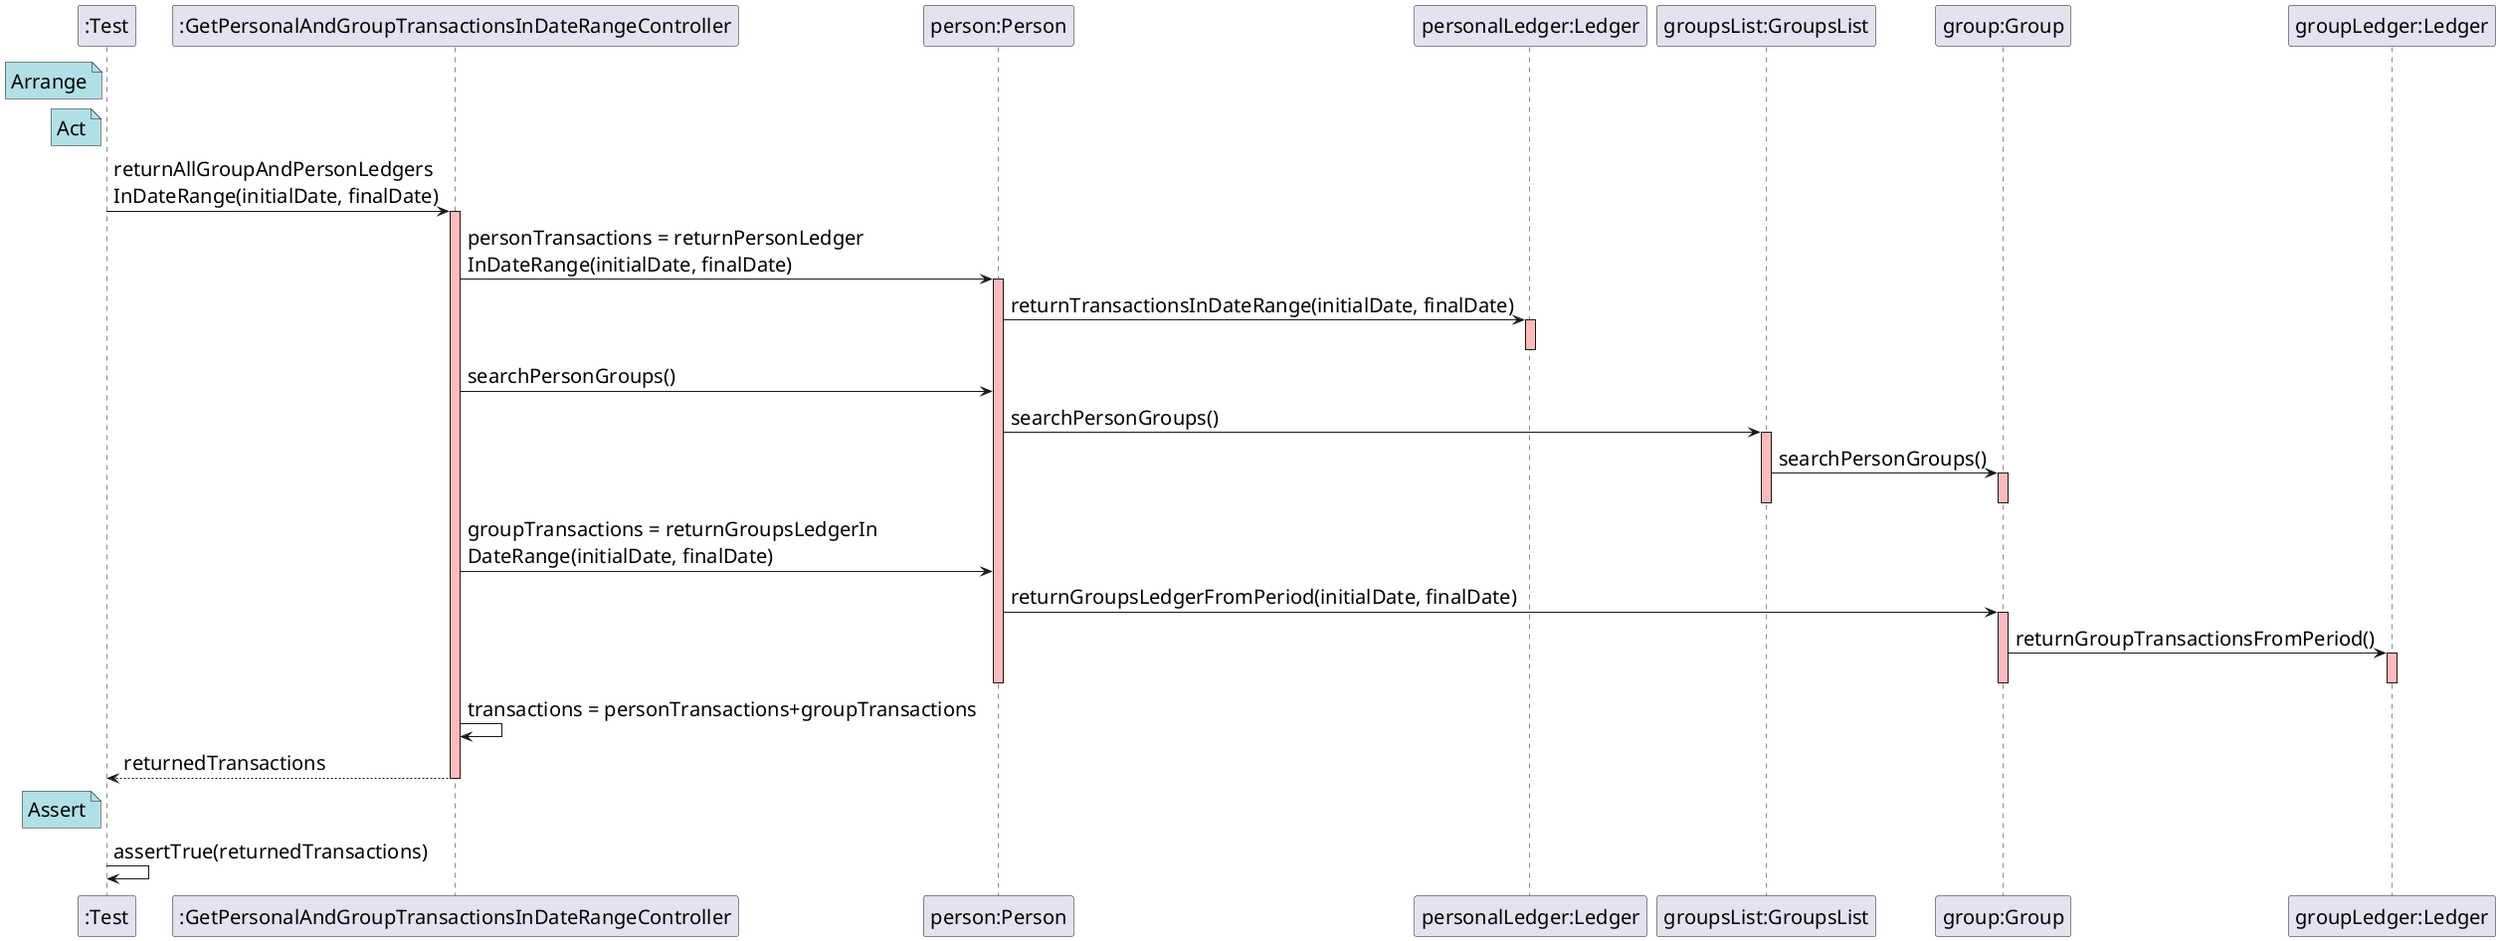@startuml
skinparam DefaultFontSize 20
participant ":Test"
note left of ":Test" #powderblue
	Arrange
end note
participant ":GetPersonalAndGroupTransactionsInDateRangeController"
participant "person:Person"
participant "personalLedger:Ledger"
participant "groupsList:GroupsList"
participant "group:Group"
participant "groupLedger:Ledger"

note left of ":Test" #powderblue
	Act
end note

":Test" -> ":GetPersonalAndGroupTransactionsInDateRangeController" : returnAllGroupAndPersonLedgers\nInDateRange(initialDate, finalDate)
activate ":GetPersonalAndGroupTransactionsInDateRangeController" #FFBBBB

":GetPersonalAndGroupTransactionsInDateRangeController" -> "person:Person" : personTransactions = returnPersonLedger\nInDateRange(initialDate, finalDate)
activate "person:Person" #FFBBBB

"person:Person" -> "personalLedger:Ledger" : returnTransactionsInDateRange(initialDate, finalDate)
activate "personalLedger:Ledger" #FFBBBB

deactivate "personalLedger:Ledger" #FFBBBB



":GetPersonalAndGroupTransactionsInDateRangeController" -> "person:Person" : searchPersonGroups()

"person:Person" -> "groupsList:GroupsList" : searchPersonGroups()
activate "groupsList:GroupsList" #FFBBBB



"groupsList:GroupsList" -> "group:Group" : searchPersonGroups()
activate "group:Group" #FFBBBB
deactivate "groupsList:GroupsList" #FFBBBB
deactivate "group:Group" #FFBBBB

":GetPersonalAndGroupTransactionsInDateRangeController" -> "person:Person" : groupTransactions = returnGroupsLedgerIn\nDateRange(initialDate, finalDate)

"person:Person" -> "group:Group" : returnGroupsLedgerFromPeriod(initialDate, finalDate)
activate "group:Group" #FFBBBB

"group:Group" -> "groupLedger:Ledger" : returnGroupTransactionsFromPeriod()
activate "groupLedger:Ledger" #FFBBBB
deactivate "groupLedger:Ledger" #FFBBBB
deactivate "group:Group" #FFBBBB
deactivate "person:Person" #FFBBBB

":GetPersonalAndGroupTransactionsInDateRangeController" -> ":GetPersonalAndGroupTransactionsInDateRangeController" : transactions = personTransactions+groupTransactions

":GetPersonalAndGroupTransactionsInDateRangeController" --> ":Test" : returnedTransactions
deactivate ":GetPersonalAndGroupTransactionsInDateRangeController" #FFBBBB

note left of ":Test" #powderblue
	Assert
end note

":Test" -> ":Test" : assertTrue(returnedTransactions)

@enduml